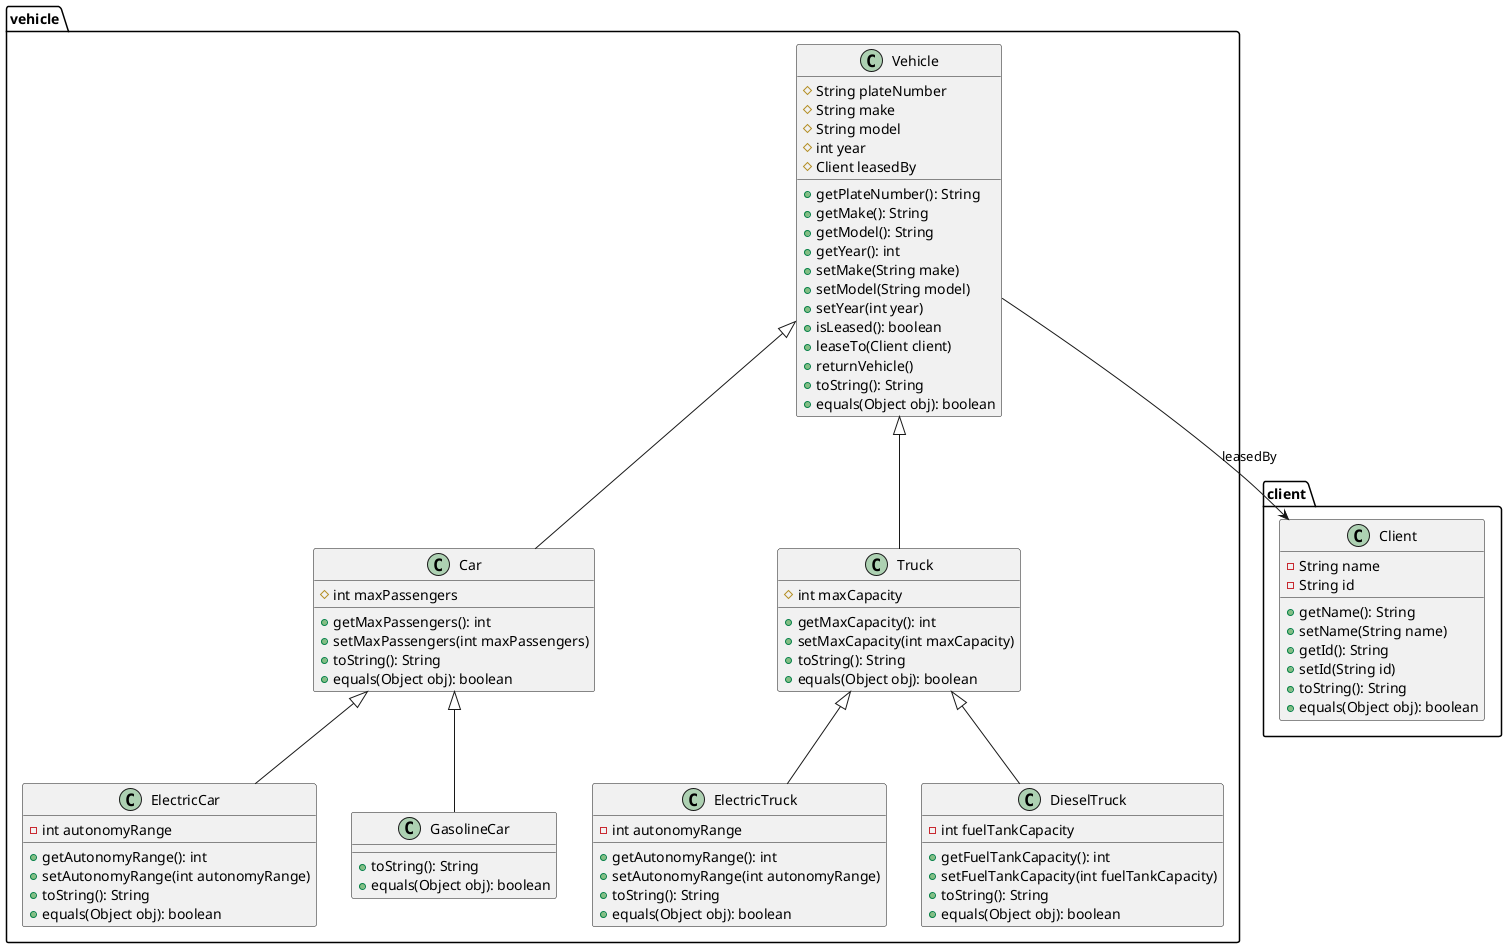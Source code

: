 @startuml
' https://plantuml.com/class-diagram

package vehicle {
    class Vehicle {
        # String plateNumber
        # String make
        # String model
        # int year
        # Client leasedBy
        + getPlateNumber(): String
        + getMake(): String
        + getModel(): String
        + getYear(): int
        + setMake(String make)
        + setModel(String model)
        + setYear(int year)
        + isLeased(): boolean
        + leaseTo(Client client)
        + returnVehicle()
        + toString(): String
        + equals(Object obj): boolean
    }

    class Car extends Vehicle {
        # int maxPassengers
        + getMaxPassengers(): int
        + setMaxPassengers(int maxPassengers)
        + toString(): String
        + equals(Object obj): boolean
    }

    class Truck extends Vehicle {
        # int maxCapacity
        + getMaxCapacity(): int
        + setMaxCapacity(int maxCapacity)
        + toString(): String
        + equals(Object obj): boolean
    }

    class ElectricCar extends Car {
        - int autonomyRange
        + getAutonomyRange(): int
        + setAutonomyRange(int autonomyRange)
        + toString(): String
        + equals(Object obj): boolean
    }

    class GasolineCar extends Car {
        + toString(): String
        + equals(Object obj): boolean
    }

    class ElectricTruck extends Truck {
        - int autonomyRange
        + getAutonomyRange(): int
        + setAutonomyRange(int autonomyRange)
        + toString(): String
        + equals(Object obj): boolean
    }

    class DieselTruck extends Truck {
        - int fuelTankCapacity
        + getFuelTankCapacity(): int
        + setFuelTankCapacity(int fuelTankCapacity)
        + toString(): String
        + equals(Object obj): boolean
    }
}

package client {
    class Client {
        - String name
        - String id
        + getName(): String
        + setName(String name)
        + getId(): String
        + setId(String id)
        + toString(): String
        + equals(Object obj): boolean
    }
}

' Association: Each Vehicle may be leased by a Client.
Vehicle --> Client : leasedBy

@enduml